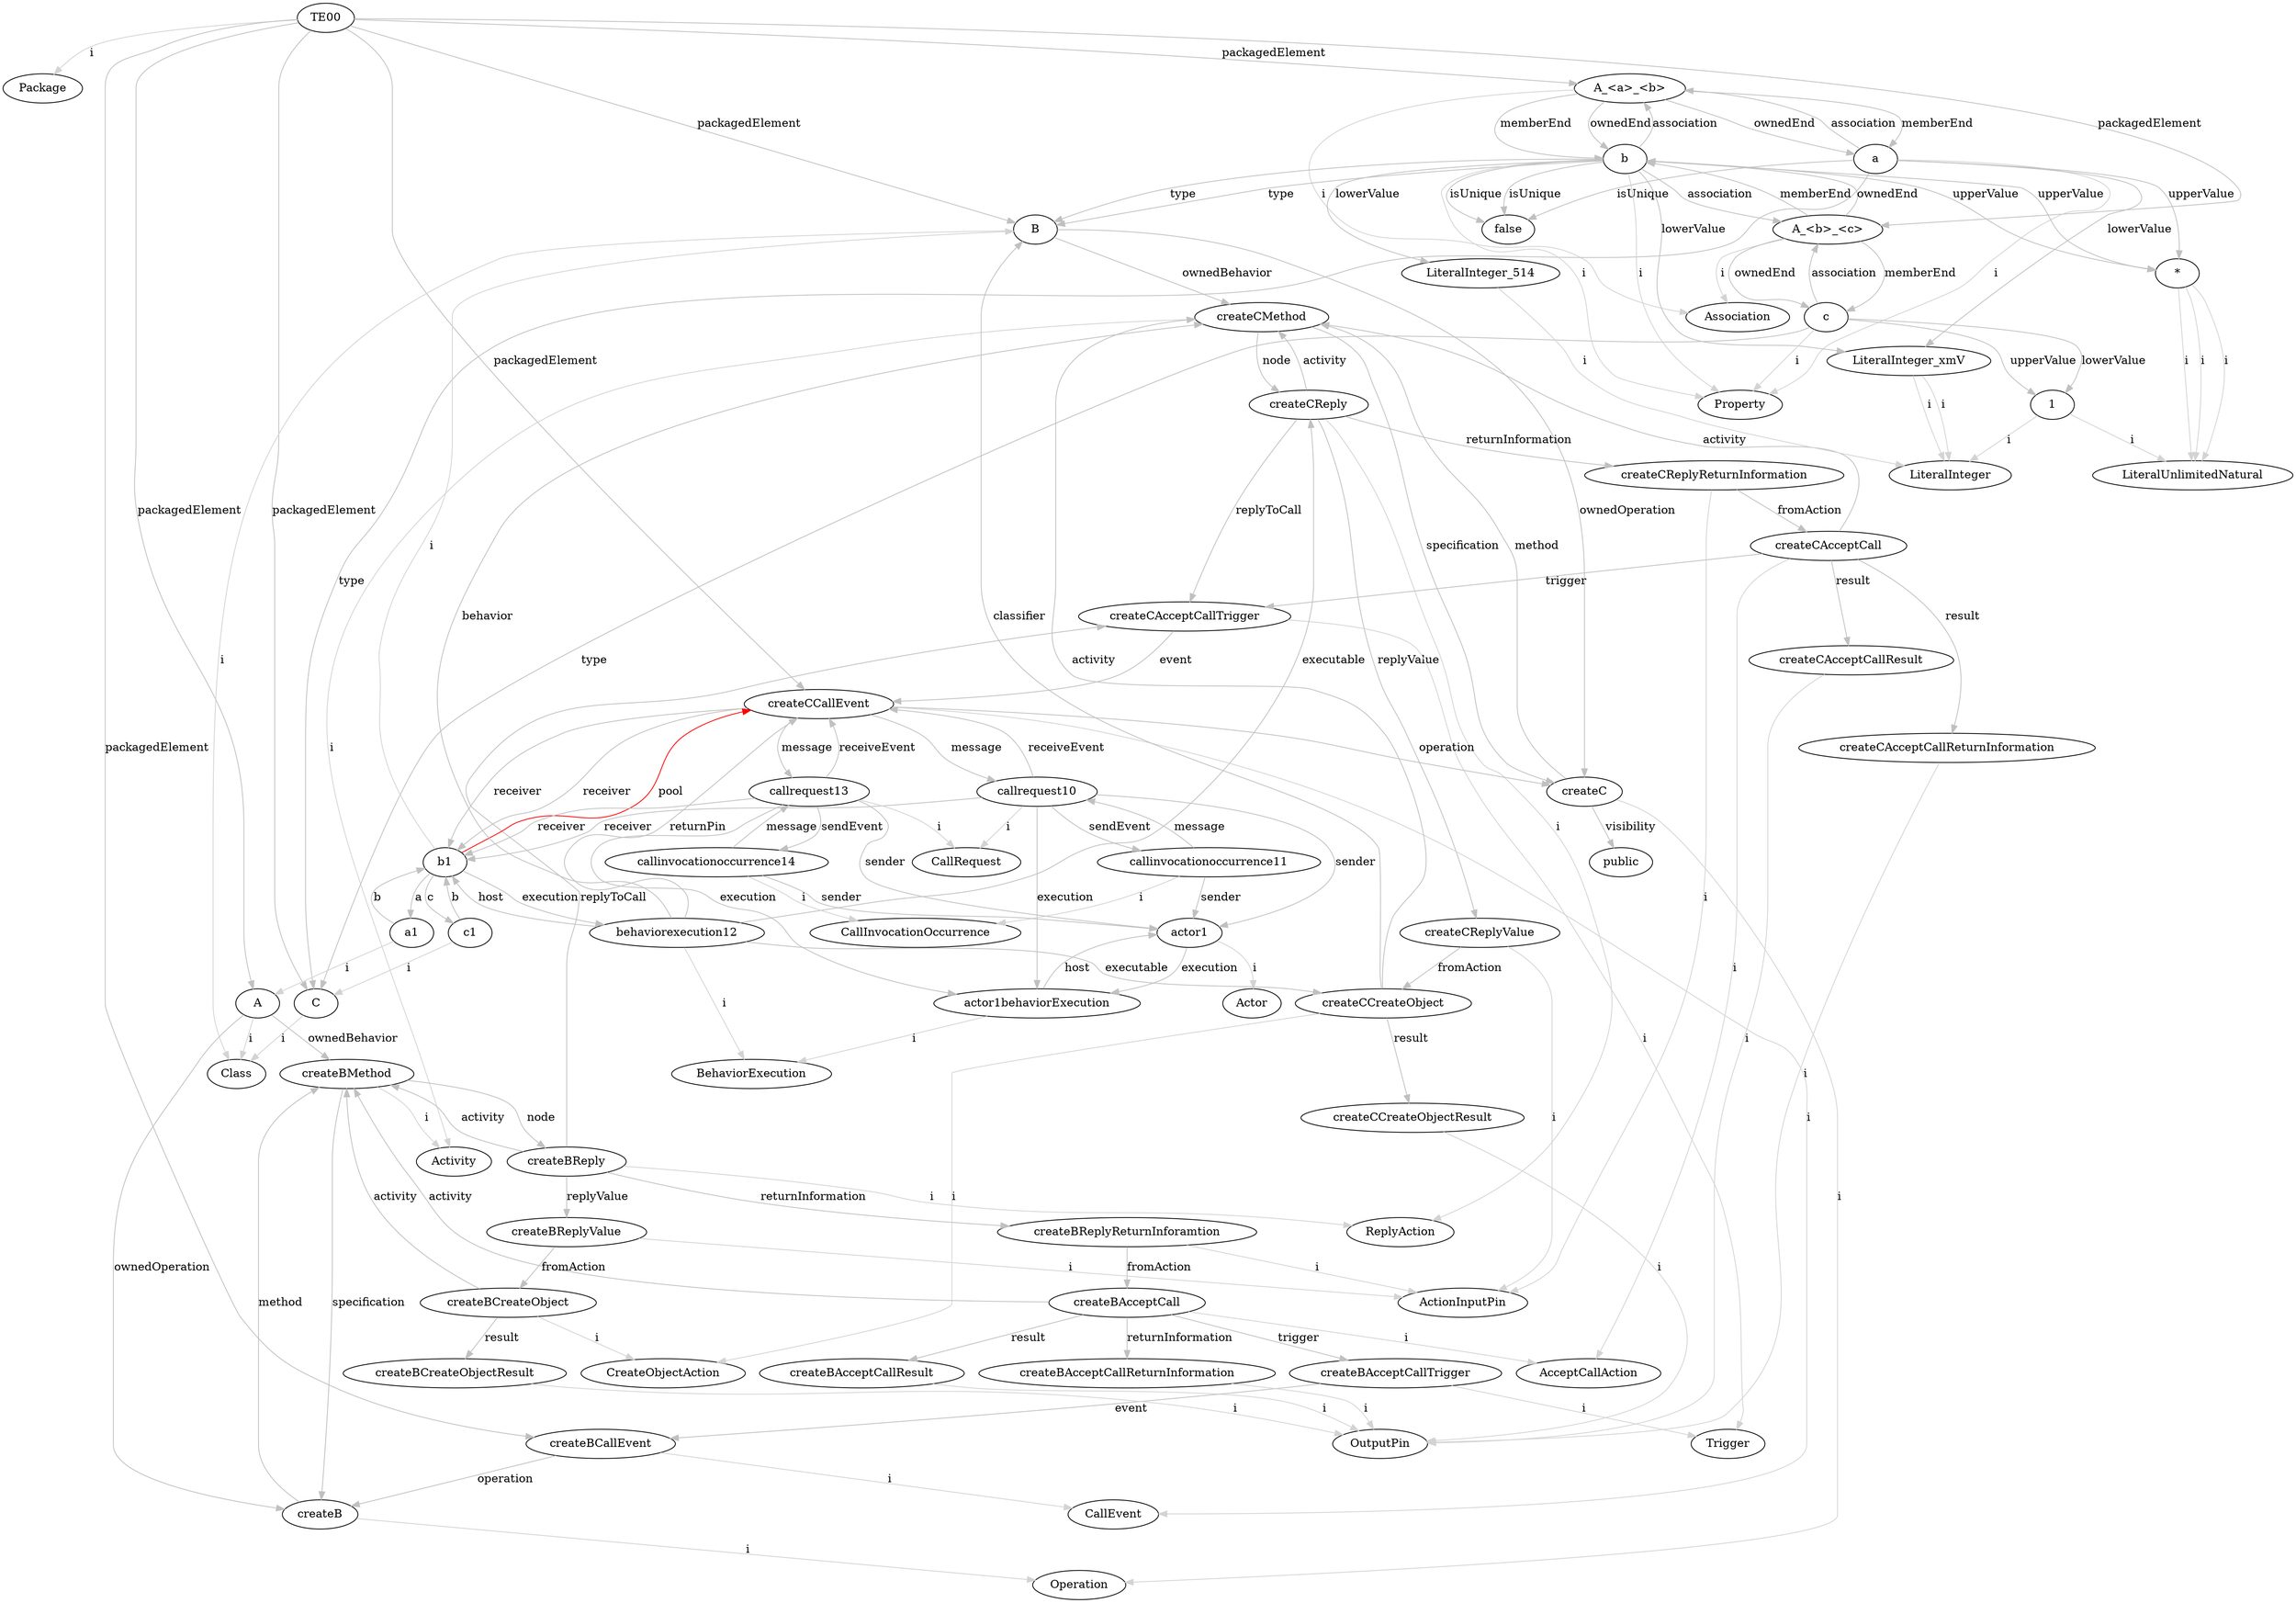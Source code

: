digraph umlMetamodel {
	"TE00" -> "Package" [label="i", color="lightgrey"]
	"TE00" -> "C" [label="packagedElement", color="grey"]
	"C" -> "Class" [label="i", color="lightgrey"]
	"TE00" -> "B" [label="packagedElement", color="grey"]
	"B" -> "Class" [label="i", color="lightgrey"]
	"B" -> "createCMethod" [label="ownedBehavior", color="grey"]
	"createCMethod" -> "Activity" [label="i", color="lightgrey"]
	"createCMethod" -> "createC" [label="specification", color="grey"]
	"createCMethod" -> "createCReply" [label="node", color="grey"]
	"createCReply" -> "createCMethod" [label="activity", color="grey"]
	"createCReply" -> "ReplyAction" [label="i", color="lightgrey"]
	"createCReply" -> "createCAcceptCallTrigger" [label="replyToCall", color="grey"]
	"createCReply" -> "createCReplyReturnInformation" [label="returnInformation", color="grey"]
	"createCReplyReturnInformation" -> "ActionInputPin" [label="i", color="lightgrey"]
	"createCReplyReturnInformation" -> "createCAcceptCall" [label="fromAction", color="grey"]
	"createCAcceptCall" -> "createCMethod" [label="activity", color="grey"]
	"createCAcceptCall" -> "AcceptCallAction" [label="i", color="lightgrey"]
	"createCAcceptCall" -> "createCAcceptCallResult" [label="result", color="grey"]
	"createCAcceptCallResult" -> "OutputPin" [label="i", color="lightgrey"]
	"createCAcceptCall" -> "createCAcceptCallReturnInformation" [label="result", color="grey"]
	"createCAcceptCallReturnInformation" -> "OutputPin" [label="i", color="lightgrey"]
	"createCAcceptCall" -> "createCAcceptCallTrigger" [label="trigger", color="grey"]
	"createCAcceptCallTrigger" -> "Trigger" [label="i", color="lightgrey"]
	"createCAcceptCallTrigger" -> "createCCallEvent" [label="event", color="grey"]
	"createCReply" -> "createCReplyValue" [label="replyValue", color="grey"]
	"createCReplyValue" -> "ActionInputPin" [label="i", color="lightgrey"]
	"createCReplyValue" -> "createCCreateObject" [label="fromAction", color="grey"]
	"createCCreateObject" -> "createCMethod" [label="activity", color="grey"]
	"createCCreateObject" -> "CreateObjectAction" [label="i", color="lightgrey"]
	"createCCreateObject" -> "B" [label="classifier", color="grey"]
	"createCCreateObject" -> "createCCreateObjectResult" [label="result", color="grey"]
	"createCCreateObjectResult" -> "OutputPin" [label="i", color="lightgrey"]
	"B" -> "createC" [label="ownedOperation", color="grey"]
	"createC" -> "Operation" [label="i", color="lightgrey"]
	"createC" -> "public" [label="visibility", color="grey"]
	"createC" -> "createCMethod" [label="method", color="grey"]
	"TE00" -> "A" [label="packagedElement", color="grey"]
	"A" -> "Class" [label="i", color="lightgrey"]
	"A" -> "createBMethod" [label="ownedBehavior", color="grey"]
	"createBMethod" -> "Activity" [label="i", color="lightgrey"]
	"createBMethod" -> "createB" [label="specification", color="grey"]
	"createBMethod" -> "createBReply" [label="node", color="grey"]
	"createBReply" -> "createBMethod" [label="activity", color="grey"]
	"createBReply" -> "ReplyAction" [label="i", color="lightgrey"]
	"createBReply" -> "createCAcceptCallTrigger" [label="replyToCall", color="grey"]
	"createBReply" -> "createBReplyReturnInforamtion" [label="returnInformation", color="grey"]
	"createBReplyReturnInforamtion" -> "ActionInputPin" [label="i", color="lightgrey"]
	"createBReplyReturnInforamtion" -> "createBAcceptCall" [label="fromAction", color="grey"]
	"createBAcceptCall" -> "createBMethod" [label="activity", color="grey"]
	"createBAcceptCall" -> "AcceptCallAction" [label="i", color="lightgrey"]
	"createBAcceptCall" -> "createBAcceptCallResult" [label="result", color="grey"]
	"createBAcceptCallResult" -> "OutputPin" [label="i", color="lightgrey"]
	"createBAcceptCall" -> "createBAcceptCallTrigger" [label="trigger", color="grey"]
	"createBAcceptCallTrigger" -> "Trigger" [label="i", color="lightgrey"]
	"createBAcceptCallTrigger" -> "createBCallEvent" [label="event", color="grey"]
	"createBAcceptCall" -> "createBAcceptCallReturnInformation" [label="returnInformation", color="grey"]
	"createBAcceptCallReturnInformation" -> "OutputPin" [label="i", color="lightgrey"]
	"createBReply" -> "createBReplyValue" [label="replyValue", color="grey"]
	"createBReplyValue" -> "ActionInputPin" [label="i", color="lightgrey"]
	"createBReplyValue" -> "createBCreateObject" [label="fromAction", color="grey"]
	"createBCreateObject" -> "createBMethod" [label="activity", color="grey"]
	"createBCreateObject" -> "CreateObjectAction" [label="i", color="lightgrey"]
	"createBCreateObject" -> "createBCreateObjectResult" [label="result", color="grey"]
	"createBCreateObjectResult" -> "OutputPin" [label="i", color="lightgrey"]
	"A" -> "createB" [label="ownedOperation", color="grey"]
	"createB" -> "Operation" [label="i", color="lightgrey"]
	"createB" -> "createBMethod" [label="method", color="grey"]
	"TE00" -> "A_<a>_<b>" [label="packagedElement", color="grey"]
	"A_<a>_<b>" -> "Association" [label="i", color="lightgrey"]
	"A_<a>_<b>" -> "a" [label="memberEnd", color="grey"]
	"A_<a>_<b>" -> "b" [label="memberEnd", color="grey"]
	"A_<a>_<b>" -> "a" [label="ownedEnd", color="grey"]
	"a" -> "Property" [label="i", color="lightgrey"]
	"a" -> "C" [label="type", color="grey"]
	"a" -> "false" [label="isUnique", color="grey"]
	"a" -> "A_<a>_<b>" [label="association", color="grey"]
	"a" -> "*" [label="upperValue", color="grey"]
	"*" -> "LiteralUnlimitedNatural" [label="i", color="lightgrey"]
	"a" -> "LiteralInteger_xmV" [label="lowerValue", color="grey"]
	"LiteralInteger_xmV" -> "LiteralInteger" [label="i", color="lightgrey"]
	"A_<a>_<b>" -> "b" [label="ownedEnd", color="grey"]
	"b" -> "Property" [label="i", color="lightgrey"]
	"b" -> "B" [label="type", color="grey"]
	"b" -> "false" [label="isUnique", color="grey"]
	"b" -> "A_<a>_<b>" [label="association", color="grey"]
	"b" -> "*" [label="upperValue", color="grey"]
	"*" -> "LiteralUnlimitedNatural" [label="i", color="lightgrey"]
	"b" -> "LiteralInteger_xmV" [label="lowerValue", color="grey"]
	"LiteralInteger_xmV" -> "LiteralInteger" [label="i", color="lightgrey"]
	"TE00" -> "A_<b>_<c>" [label="packagedElement", color="grey"]
	"A_<b>_<c>" -> "Association" [label="i", color="lightgrey"]
	"A_<b>_<c>" -> "b" [label="memberEnd", color="grey"]
	"A_<b>_<c>" -> "c" [label="memberEnd", color="grey"]
	"A_<b>_<c>" -> "b" [label="ownedEnd", color="grey"]
	"b" -> "Property" [label="i", color="lightgrey"]
	"b" -> "B" [label="type", color="grey"]
	"b" -> "false" [label="isUnique", color="grey"]
	"b" -> "A_<b>_<c>" [label="association", color="grey"]
	"b" -> "*" [label="upperValue", color="grey"]
	"*" -> "LiteralUnlimitedNatural" [label="i", color="lightgrey"]
	"b" -> "LiteralInteger_514" [label="lowerValue", color="grey"]
	"LiteralInteger_514" -> "LiteralInteger" [label="i", color="lightgrey"]
	"A_<b>_<c>" -> "c" [label="ownedEnd", color="grey"]
	"c" -> "Property" [label="i", color="lightgrey"]
	"c" -> "C" [label="type", color="grey"]
	"c" -> "A_<b>_<c>" [label="association", color="grey"]
	"c" -> "1" [label="upperValue", color="grey"]
	"1" -> "LiteralUnlimitedNatural" [label="i", color="lightgrey"]
	"c" -> "1" [label="lowerValue", color="grey"]
	"1" -> "LiteralInteger" [label="i", color="lightgrey"]
	"TE00" -> "createBCallEvent" [label="packagedElement", color="grey"]
	"createBCallEvent" -> "CallEvent" [label="i", color="lightgrey"]
	"createBCallEvent" -> "createB" [label="operation", color="grey"]
	"TE00" -> "createCCallEvent" [label="packagedElement", color="grey"]
	"createCCallEvent" -> "CallEvent" [label="i", color="lightgrey"]
	"createCCallEvent" -> "createC" [label="operation", color="grey"]
	"a1" -> "A" [label="i", color="lightgrey"]
	"b1" -> "B" [label="i", color="lightgrey"]
	"c1" -> "C" [label="i", color="lightgrey"]
	"a1" -> "b1" [label="b", color="grey"]
	"b1" -> "a1" [label="a", color="grey"]
	"b1" -> "c1" [label="c", color="grey"]
	"c1" -> "b1" [label="b", color="grey"]
	"actor1" -> "Actor" [label="i", color="lightgrey"]
	"actor1behaviorExecution" -> "BehaviorExecution" [label="i", color="lightgrey"]
	"actor1" -> "actor1behaviorExecution" [label="execution", color="grey"]
	"actor1behaviorExecution" -> "actor1" [label="host", color="grey"]
	"callrequest10" -> "CallRequest" [label="i", color="lightgrey"]
	"callrequest10" -> "actor1behaviorExecution" [label="execution", color="grey"]
	"callrequest10" -> "actor1" [label="sender", color="grey"]
	"callinvocationoccurrence11" -> "CallInvocationOccurrence" [label="i", color="lightgrey"]
	"callinvocationoccurrence11" -> "actor1" [label="sender", color="grey"]
	"callinvocationoccurrence11" -> "callrequest10" [label="message", color="grey"]
	"callrequest10" -> "callinvocationoccurrence11" [label="sendEvent", color="grey"]
	"callrequest10" -> "b1" [label="receiver", color="grey"]
	"callrequest10" -> "createCCallEvent" [label="receiveEvent", color="grey"]
	"createCCallEvent" -> "callrequest10" [label="message", color="grey"]
	"createCCallEvent" -> "b1" [label="receiver", color="grey"]
	"behaviorexecution12" -> "BehaviorExecution" [label="i", color="lightgrey"]
	"behaviorexecution12" -> "b1" [label="host", color="grey"]
	"b1" -> "behaviorexecution12" [label="execution", color="grey"]
	"behaviorexecution12" -> "createCMethod" [label="behavior", color="grey"]
	"behaviorexecution12" -> "createCCallEvent" [label="returnPin", color="grey"]
	"behaviorexecution12" -> "createCReply" [label="executable", color="grey"]
	"behaviorexecution12" -> "createCCreateObject" [label="executable", color="grey"]
	"callrequest13" -> "CallRequest" [label="i", color="lightgrey"]
	"callrequest13" -> "actor1behaviorExecution" [label="execution", color="grey"]
	"callrequest13" -> "actor1" [label="sender", color="grey"]
	"callinvocationoccurrence14" -> "CallInvocationOccurrence" [label="i", color="lightgrey"]
	"callinvocationoccurrence14" -> "actor1" [label="sender", color="grey"]
	"callinvocationoccurrence14" -> "callrequest13" [label="message", color="grey"]
	"callrequest13" -> "callinvocationoccurrence14" [label="sendEvent", color="grey"]
	"callrequest13" -> "b1" [label="receiver", color="grey"]
	"callrequest13" -> "createCCallEvent" [label="receiveEvent", color="grey"]
	"createCCallEvent" -> "callrequest13" [label="message", color="grey"]
	"createCCallEvent" -> "b1" [label="receiver", color="grey"]
	"b1" -> "createCCallEvent" [label="pool", color="red"]
}
